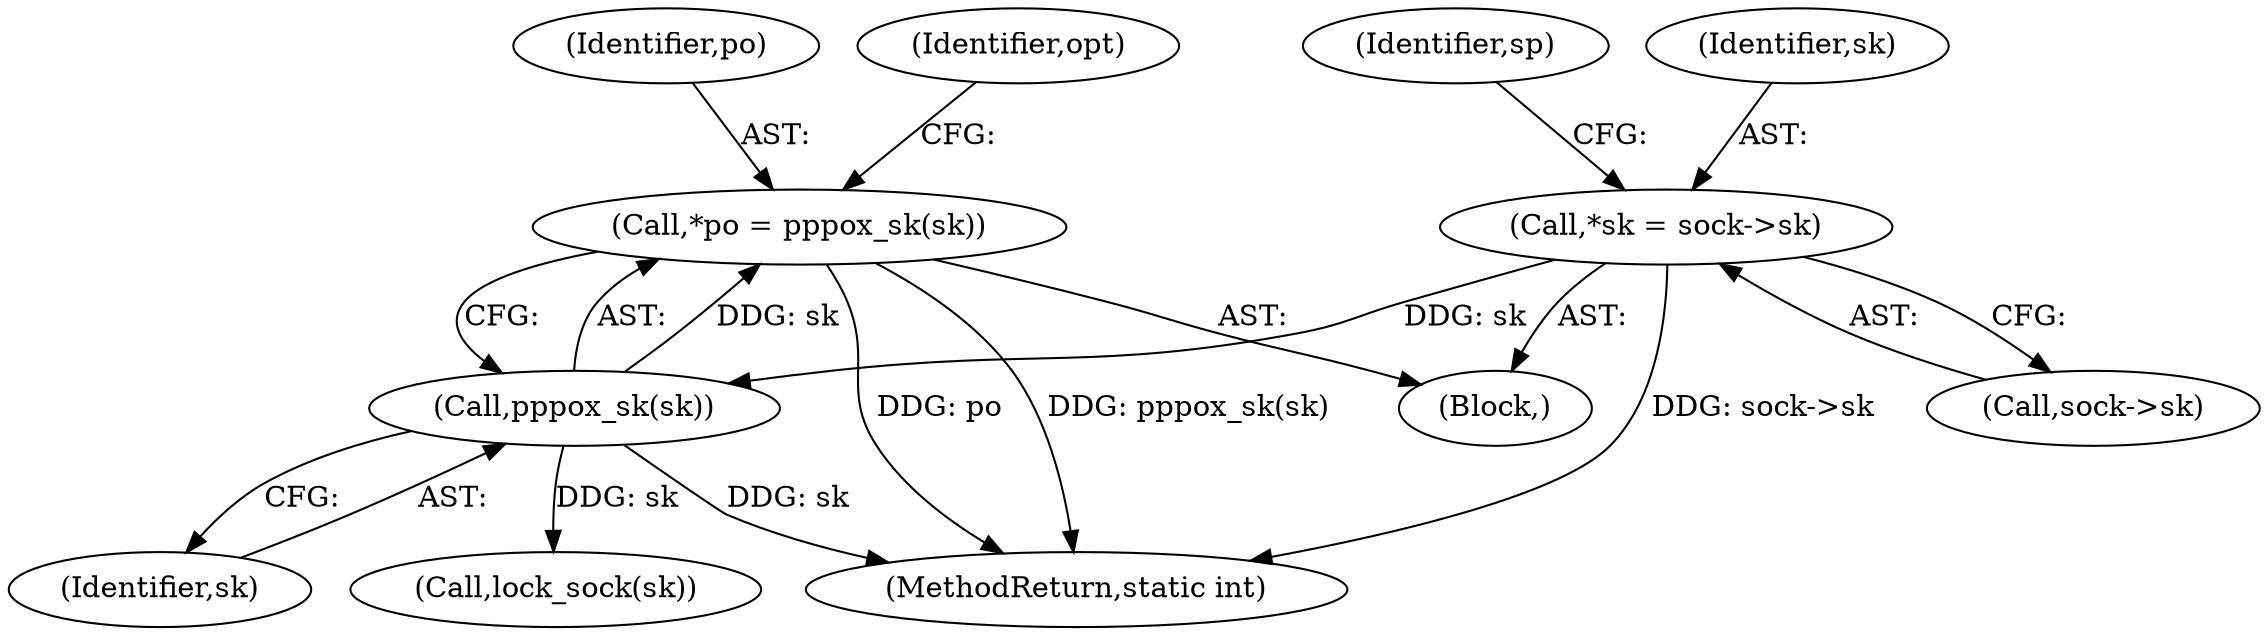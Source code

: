 digraph "0_linux_09ccfd238e5a0e670d8178cf50180ea81ae09ae1_0@pointer" {
"1000121" [label="(Call,*po = pppox_sk(sk))"];
"1000123" [label="(Call,pppox_sk(sk))"];
"1000109" [label="(Call,*sk = sock->sk)"];
"1000116" [label="(Identifier,sp)"];
"1000109" [label="(Call,*sk = sock->sk)"];
"1000124" [label="(Identifier,sk)"];
"1000365" [label="(MethodReturn,static int)"];
"1000122" [label="(Identifier,po)"];
"1000107" [label="(Block,)"];
"1000121" [label="(Call,*po = pppox_sk(sk))"];
"1000111" [label="(Call,sock->sk)"];
"1000110" [label="(Identifier,sk)"];
"1000178" [label="(Call,lock_sock(sk))"];
"1000127" [label="(Identifier,opt)"];
"1000123" [label="(Call,pppox_sk(sk))"];
"1000121" -> "1000107"  [label="AST: "];
"1000121" -> "1000123"  [label="CFG: "];
"1000122" -> "1000121"  [label="AST: "];
"1000123" -> "1000121"  [label="AST: "];
"1000127" -> "1000121"  [label="CFG: "];
"1000121" -> "1000365"  [label="DDG: pppox_sk(sk)"];
"1000121" -> "1000365"  [label="DDG: po"];
"1000123" -> "1000121"  [label="DDG: sk"];
"1000123" -> "1000124"  [label="CFG: "];
"1000124" -> "1000123"  [label="AST: "];
"1000123" -> "1000365"  [label="DDG: sk"];
"1000109" -> "1000123"  [label="DDG: sk"];
"1000123" -> "1000178"  [label="DDG: sk"];
"1000109" -> "1000107"  [label="AST: "];
"1000109" -> "1000111"  [label="CFG: "];
"1000110" -> "1000109"  [label="AST: "];
"1000111" -> "1000109"  [label="AST: "];
"1000116" -> "1000109"  [label="CFG: "];
"1000109" -> "1000365"  [label="DDG: sock->sk"];
}
